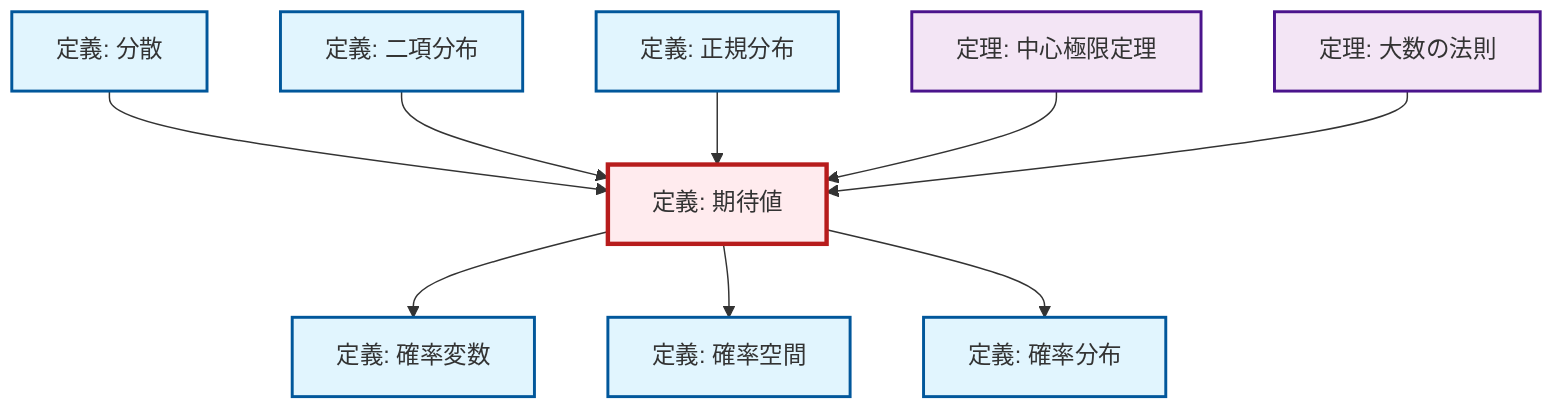 graph TD
    classDef definition fill:#e1f5fe,stroke:#01579b,stroke-width:2px
    classDef theorem fill:#f3e5f5,stroke:#4a148c,stroke-width:2px
    classDef axiom fill:#fff3e0,stroke:#e65100,stroke-width:2px
    classDef example fill:#e8f5e9,stroke:#1b5e20,stroke-width:2px
    classDef current fill:#ffebee,stroke:#b71c1c,stroke-width:3px
    def-probability-distribution["定義: 確率分布"]:::definition
    def-expectation["定義: 期待値"]:::definition
    thm-central-limit["定理: 中心極限定理"]:::theorem
    def-random-variable["定義: 確率変数"]:::definition
    def-binomial-distribution["定義: 二項分布"]:::definition
    thm-law-of-large-numbers["定理: 大数の法則"]:::theorem
    def-normal-distribution["定義: 正規分布"]:::definition
    def-probability-space["定義: 確率空間"]:::definition
    def-variance["定義: 分散"]:::definition
    def-expectation --> def-random-variable
    def-variance --> def-expectation
    def-binomial-distribution --> def-expectation
    def-expectation --> def-probability-space
    def-expectation --> def-probability-distribution
    def-normal-distribution --> def-expectation
    thm-central-limit --> def-expectation
    thm-law-of-large-numbers --> def-expectation
    class def-expectation current